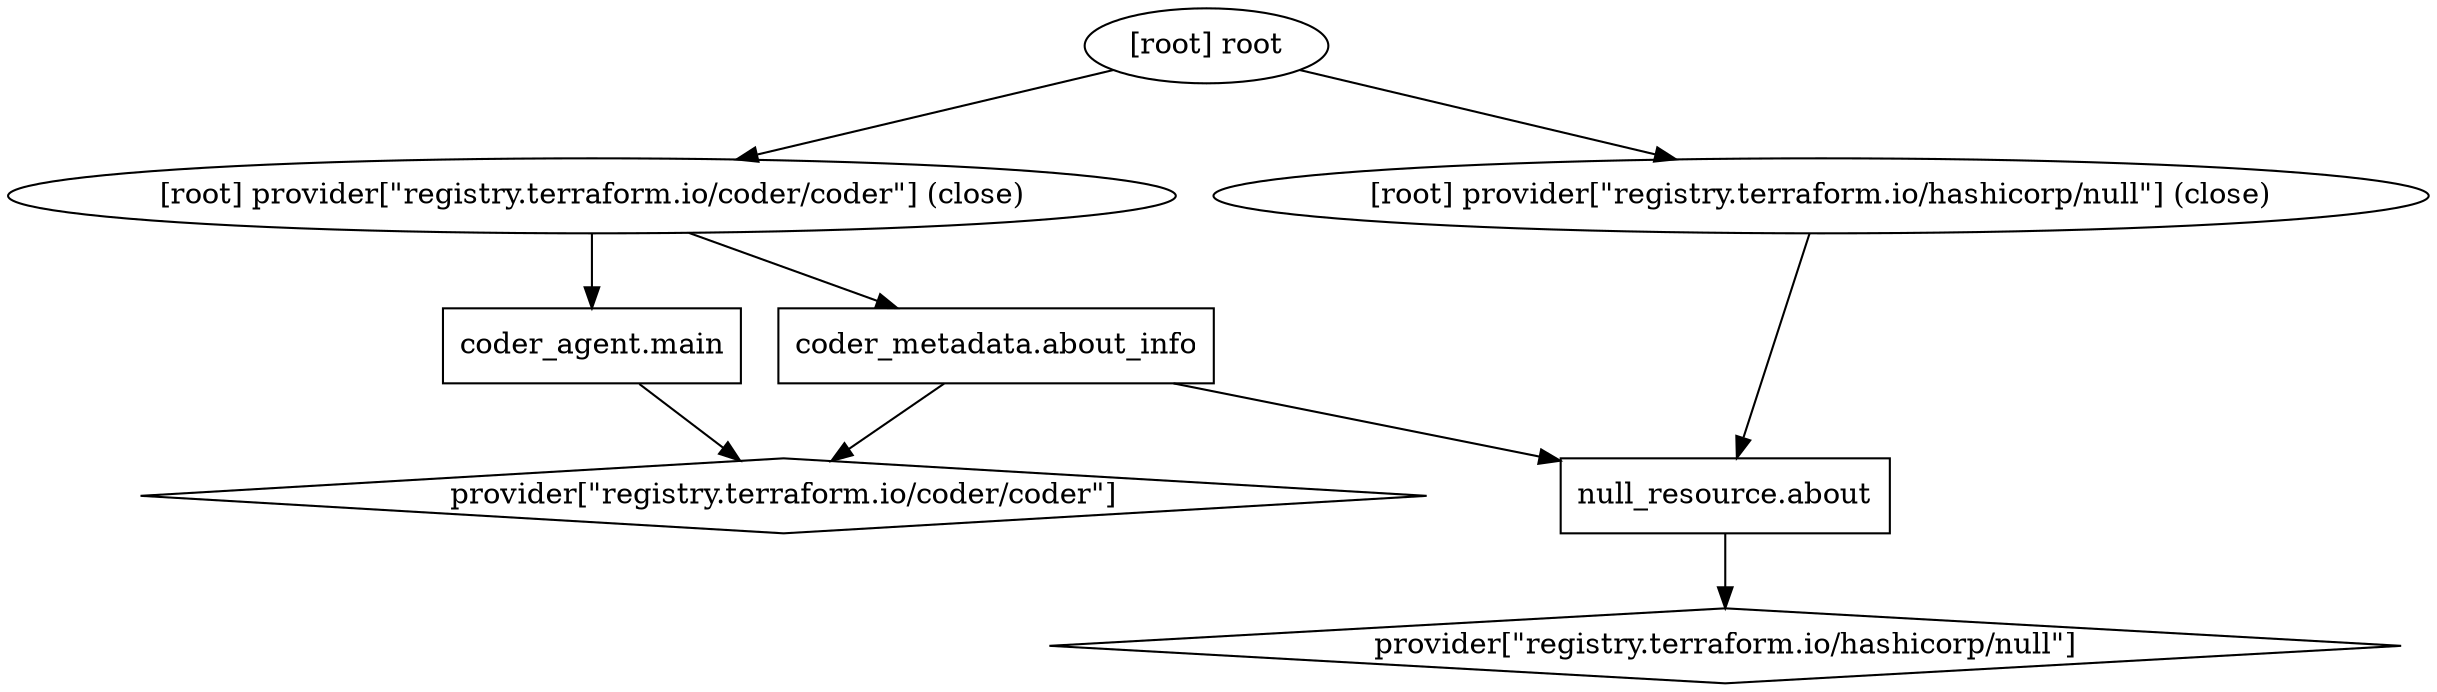 digraph {
	compound = "true"
	newrank = "true"
	subgraph "root" {
		"[root] coder_agent.main (expand)" [label = "coder_agent.main", shape = "box"]
		"[root] coder_metadata.about_info (expand)" [label = "coder_metadata.about_info", shape = "box"]
		"[root] null_resource.about (expand)" [label = "null_resource.about", shape = "box"]
		"[root] provider[\"registry.terraform.io/coder/coder\"]" [label = "provider[\"registry.terraform.io/coder/coder\"]", shape = "diamond"]
		"[root] provider[\"registry.terraform.io/hashicorp/null\"]" [label = "provider[\"registry.terraform.io/hashicorp/null\"]", shape = "diamond"]
		"[root] coder_agent.main (expand)" -> "[root] provider[\"registry.terraform.io/coder/coder\"]"
		"[root] coder_metadata.about_info (expand)" -> "[root] null_resource.about (expand)"
		"[root] coder_metadata.about_info (expand)" -> "[root] provider[\"registry.terraform.io/coder/coder\"]"
		"[root] null_resource.about (expand)" -> "[root] provider[\"registry.terraform.io/hashicorp/null\"]"
		"[root] provider[\"registry.terraform.io/coder/coder\"] (close)" -> "[root] coder_agent.main (expand)"
		"[root] provider[\"registry.terraform.io/coder/coder\"] (close)" -> "[root] coder_metadata.about_info (expand)"
		"[root] provider[\"registry.terraform.io/hashicorp/null\"] (close)" -> "[root] null_resource.about (expand)"
		"[root] root" -> "[root] provider[\"registry.terraform.io/coder/coder\"] (close)"
		"[root] root" -> "[root] provider[\"registry.terraform.io/hashicorp/null\"] (close)"
	}
}

